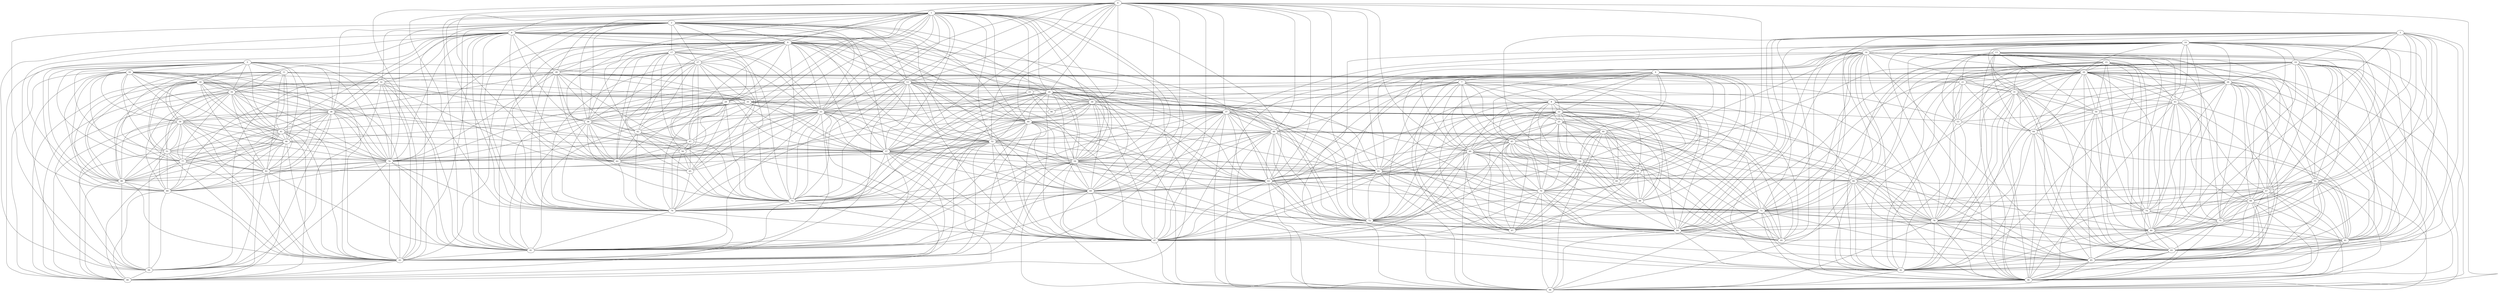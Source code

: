 graph {
	0 [label=0]
	1 [label=1]
	2 [label=2]
	3 [label=3]
	4 [label=4]
	5 [label=5]
	6 [label=6]
	7 [label=7]
	8 [label=8]
	9 [label=9]
	10 [label=10]
	11 [label=11]
	12 [label=12]
	13 [label=13]
	14 [label=14]
	15 [label=15]
	16 [label=16]
	17 [label=17]
	18 [label=18]
	19 [label=19]
	20 [label=20]
	21 [label=21]
	22 [label=22]
	23 [label=23]
	24 [label=24]
	25 [label=25]
	26 [label=26]
	27 [label=27]
	28 [label=28]
	29 [label=29]
	30 [label=30]
	31 [label=31]
	32 [label=32]
	33 [label=33]
	34 [label=34]
	35 [label=35]
	36 [label=36]
	37 [label=37]
	38 [label=38]
	39 [label=39]
	40 [label=40]
	41 [label=41]
	42 [label=42]
	43 [label=43]
	44 [label=44]
	45 [label=45]
	46 [label=46]
	47 [label=47]
	48 [label=48]
	49 [label=49]
	50 [label=50]
	51 [label=51]
	52 [label=52]
	53 [label=53]
	54 [label=54]
	55 [label=55]
	56 [label=56]
	57 [label=57]
	58 [label=58]
	59 [label=59]
	60 [label=60]
	61 [label=61]
	62 [label=62]
	63 [label=63]
	64 [label=64]
	65 [label=65]
	66 [label=66]
	67 [label=67]
	68 [label=68]
	69 [label=69]
	70 [label=70]
	71 [label=71]
	72 [label=72]
	73 [label=73]
	74 [label=74]
	75 [label=75]
	76 [label=76]
	77 [label=77]
	78 [label=78]
	79 [label=79]
	80 [label=80]
	81 [label=81]
	82 [label=82]
	83 [label=83]
	84 [label=84]
	85 [label=85]
	86 [label=86]
	87 [label=87]
	88 [label=88]
	89 [label=89]
	90 [label=90]
	91 [label=91]
	92 [label=92]
	93 [label=93]
	94 [label=94]
	95 [label=95]
	96 [label=96]
	97 [label=97]
	98 [label=98]
	99 [label=99]
	0 -- 1
	0 -- 9
	0 -- 12
	0 -- 24
	0 -- 30
	0 -- 33
	0 -- 37
	0 -- 44
	0 -- 48
	0 -- 49
	0 -- 52
	0 -- 57
	0 -- 59
	0 -- 61
	0 -- 63
	0 -- 69
	0 -- 72
	0 -- 73
	0 -- 79
	0 -- 84
	0 -- 87
	0 -- 91
	0 -- 98
	1 -- 2
	1 -- 6
	1 -- 9
	1 -- 12
	1 -- 17
	1 -- 23
	1 -- 24
	1 -- 27
	1 -- 29
	1 -- 30
	1 -- 33
	1 -- 36
	1 -- 42
	1 -- 44
	1 -- 47
	1 -- 52
	1 -- 56
	1 -- 57
	1 -- 59
	1 -- 62
	1 -- 63
	1 -- 65
	1 -- 69
	1 -- 73
	1 -- 79
	1 -- 87
	1 -- 91
	2 -- 6
	2 -- 9
	2 -- 12
	2 -- 17
	2 -- 24
	2 -- 27
	2 -- 28
	2 -- 32
	2 -- 33
	2 -- 36
	2 -- 38
	2 -- 44
	2 -- 52
	2 -- 57
	2 -- 59
	2 -- 62
	2 -- 73
	2 -- 76
	2 -- 79
	2 -- 91
	2 -- 93
	2 -- 94
	3 -- 10
	3 -- 14
	3 -- 19
	3 -- 54
	3 -- 55
	3 -- 67
	3 -- 68
	3 -- 71
	3 -- 75
	3 -- 80
	3 -- 81
	3 -- 83
	3 -- 84
	3 -- 85
	3 -- 95
	3 -- 96
	4 -- 7
	4 -- 8
	4 -- 22
	4 -- 25
	4 -- 40
	4 -- 45
	4 -- 49
	4 -- 54
	4 -- 58
	4 -- 60
	4 -- 63
	4 -- 70
	4 -- 72
	4 -- 88
	4 -- 97
	5 -- 11
	5 -- 16
	5 -- 18
	5 -- 34
	5 -- 35
	5 -- 38
	5 -- 39
	5 -- 41
	5 -- 46
	5 -- 51
	5 -- 76
	5 -- 77
	5 -- 82
	5 -- 86
	5 -- 89
	5 -- 93
	5 -- 99
	6 -- 9
	6 -- 12
	6 -- 24
	6 -- 28
	6 -- 32
	6 -- 33
	6 -- 34
	6 -- 36
	6 -- 38
	6 -- 41
	6 -- 44
	6 -- 52
	6 -- 57
	6 -- 59
	6 -- 62
	6 -- 76
	6 -- 79
	6 -- 86
	6 -- 89
	6 -- 91
	6 -- 93
	6 -- 94
	7 -- 8
	7 -- 22
	7 -- 23
	7 -- 25
	7 -- 30
	7 -- 40
	7 -- 45
	7 -- 49
	7 -- 54
	7 -- 58
	7 -- 63
	7 -- 70
	7 -- 72
	7 -- 87
	7 -- 90
	7 -- 97
	8 -- 22
	8 -- 25
	8 -- 40
	8 -- 45
	8 -- 49
	8 -- 54
	8 -- 58
	8 -- 60
	8 -- 61
	8 -- 70
	8 -- 72
	8 -- 84
	8 -- 88
	8 -- 95
	8 -- 97
	9 -- 12
	9 -- 17
	9 -- 24
	9 -- 27
	9 -- 28
	9 -- 29
	9 -- 30
	9 -- 33
	9 -- 36
	9 -- 42
	9 -- 44
	9 -- 47
	9 -- 52
	9 -- 57
	9 -- 59
	9 -- 62
	9 -- 63
	9 -- 69
	9 -- 73
	9 -- 76
	9 -- 79
	9 -- 87
	9 -- 91
	9 -- 93
	10 -- 14
	10 -- 19
	10 -- 20
	10 -- 26
	10 -- 43
	10 -- 55
	10 -- 66
	10 -- 67
	10 -- 68
	10 -- 71
	10 -- 74
	10 -- 75
	10 -- 78
	10 -- 80
	10 -- 81
	10 -- 83
	10 -- 84
	10 -- 85
	10 -- 92
	10 -- 96
	10 -- 98
	11 -- 18
	11 -- 21
	11 -- 31
	11 -- 34
	11 -- 35
	11 -- 39
	11 -- 41
	11 -- 46
	11 -- 53
	11 -- 77
	11 -- 78
	11 -- 82
	11 -- 86
	11 -- 99
	12 -- 24
	12 -- 30
	12 -- 33
	12 -- 36
	12 -- 37
	12 -- 38
	12 -- 44
	12 -- 48
	12 -- 52
	12 -- 57
	12 -- 59
	12 -- 62
	12 -- 63
	12 -- 69
	12 -- 73
	12 -- 76
	12 -- 79
	12 -- 87
	12 -- 91
	12 -- 93
	13 -- 15
	13 -- 20
	13 -- 21
	13 -- 26
	13 -- 31
	13 -- 43
	13 -- 50
	13 -- 53
	13 -- 64
	13 -- 74
	13 -- 83
	13 -- 92
	13 -- 96
	14 -- 19
	14 -- 20
	14 -- 37
	14 -- 48
	14 -- 49
	14 -- 54
	14 -- 55
	14 -- 61
	14 -- 66
	14 -- 67
	14 -- 68
	14 -- 70
	14 -- 71
	14 -- 75
	14 -- 78
	14 -- 80
	14 -- 81
	14 -- 83
	14 -- 84
	14 -- 85
	14 -- 92
	14 -- 96
	14 -- 98
	15 -- 20
	15 -- 21
	15 -- 26
	15 -- 31
	15 -- 43
	15 -- 50
	15 -- 53
	15 -- 64
	15 -- 74
	15 -- 80
	15 -- 81
	15 -- 83
	15 -- 96
	16 -- 18
	16 -- 34
	16 -- 38
	16 -- 39
	16 -- 41
	16 -- 46
	16 -- 51
	16 -- 76
	16 -- 77
	16 -- 82
	16 -- 86
	16 -- 89
	16 -- 93
	16 -- 94
	16 -- 99
	17 -- 27
	17 -- 28
	17 -- 29
	17 -- 33
	17 -- 36
	17 -- 42
	17 -- 47
	17 -- 56
	17 -- 62
	17 -- 65
	17 -- 73
	17 -- 79
	18 -- 34
	18 -- 35
	18 -- 38
	18 -- 39
	18 -- 41
	18 -- 46
	18 -- 51
	18 -- 57
	18 -- 76
	18 -- 77
	18 -- 82
	18 -- 86
	18 -- 89
	18 -- 93
	18 -- 99
	19 -- 20
	19 -- 26
	19 -- 54
	19 -- 55
	19 -- 66
	19 -- 67
	19 -- 68
	19 -- 71
	19 -- 75
	19 -- 80
	19 -- 81
	19 -- 83
	19 -- 84
	19 -- 85
	19 -- 92
	19 -- 95
	19 -- 96
	19 -- 98
	20 -- 21
	20 -- 26
	20 -- 31
	20 -- 37
	20 -- 43
	20 -- 48
	20 -- 50
	20 -- 53
	20 -- 55
	20 -- 64
	20 -- 66
	20 -- 67
	20 -- 68
	20 -- 71
	20 -- 74
	20 -- 75
	20 -- 78
	20 -- 80
	20 -- 81
	20 -- 83
	20 -- 84
	20 -- 85
	20 -- 92
	20 -- 96
	20 -- 98
	21 -- 31
	21 -- 35
	21 -- 50
	21 -- 53
	21 -- 64
	21 -- 78
	21 -- 92
	22 -- 25
	22 -- 40
	22 -- 45
	22 -- 49
	22 -- 54
	22 -- 58
	22 -- 60
	22 -- 61
	22 -- 63
	22 -- 70
	22 -- 71
	22 -- 72
	22 -- 84
	22 -- 87
	22 -- 88
	22 -- 95
	22 -- 97
	23 -- 29
	23 -- 30
	23 -- 65
	23 -- 73
	23 -- 87
	23 -- 90
	24 -- 30
	24 -- 33
	24 -- 37
	24 -- 44
	24 -- 48
	24 -- 52
	24 -- 57
	24 -- 59
	24 -- 61
	24 -- 63
	24 -- 66
	24 -- 69
	24 -- 72
	24 -- 73
	24 -- 79
	24 -- 87
	24 -- 91
	24 -- 93
	24 -- 98
	25 -- 40
	25 -- 45
	25 -- 49
	25 -- 54
	25 -- 58
	25 -- 60
	25 -- 70
	25 -- 88
	25 -- 95
	25 -- 97
	26 -- 31
	26 -- 43
	26 -- 50
	26 -- 55
	26 -- 64
	26 -- 67
	26 -- 68
	26 -- 74
	26 -- 75
	26 -- 78
	26 -- 80
	26 -- 81
	26 -- 83
	26 -- 85
	26 -- 92
	26 -- 96
	27 -- 28
	27 -- 29
	27 -- 33
	27 -- 36
	27 -- 42
	27 -- 47
	27 -- 56
	27 -- 62
	27 -- 65
	27 -- 73
	27 -- 79
	28 -- 32
	28 -- 33
	28 -- 36
	28 -- 38
	28 -- 42
	28 -- 47
	28 -- 62
	28 -- 76
	28 -- 79
	28 -- 94
	29 -- 36
	29 -- 42
	29 -- 47
	29 -- 56
	29 -- 62
	29 -- 65
	29 -- 73
	29 -- 79
	29 -- 90
	30 -- 33
	30 -- 44
	30 -- 49
	30 -- 52
	30 -- 59
	30 -- 61
	30 -- 63
	30 -- 69
	30 -- 72
	30 -- 73
	30 -- 79
	30 -- 87
	30 -- 90
	31 -- 35
	31 -- 43
	31 -- 50
	31 -- 53
	31 -- 64
	31 -- 74
	31 -- 78
	31 -- 83
	31 -- 92
	31 -- 96
	32 -- 34
	32 -- 36
	32 -- 38
	32 -- 51
	32 -- 62
	32 -- 76
	32 -- 86
	32 -- 89
	32 -- 91
	32 -- 93
	32 -- 94
	33 -- 36
	33 -- 42
	33 -- 44
	33 -- 47
	33 -- 52
	33 -- 57
	33 -- 59
	33 -- 62
	33 -- 69
	33 -- 73
	33 -- 76
	33 -- 79
	33 -- 87
	33 -- 91
	33 -- 93
	34 -- 35
	34 -- 38
	34 -- 39
	34 -- 41
	34 -- 46
	34 -- 51
	34 -- 57
	34 -- 76
	34 -- 77
	34 -- 82
	34 -- 86
	34 -- 89
	34 -- 93
	34 -- 94
	34 -- 99
	35 -- 37
	35 -- 39
	35 -- 41
	35 -- 46
	35 -- 53
	35 -- 57
	35 -- 77
	35 -- 78
	35 -- 82
	35 -- 92
	35 -- 99
	36 -- 42
	36 -- 47
	36 -- 56
	36 -- 62
	36 -- 65
	36 -- 73
	36 -- 76
	36 -- 79
	36 -- 91
	37 -- 44
	37 -- 48
	37 -- 52
	37 -- 57
	37 -- 59
	37 -- 61
	37 -- 63
	37 -- 66
	37 -- 69
	37 -- 71
	37 -- 72
	37 -- 78
	37 -- 82
	37 -- 84
	37 -- 85
	37 -- 87
	37 -- 91
	37 -- 92
	37 -- 93
	37 -- 98
	38 -- 39
	38 -- 41
	38 -- 46
	38 -- 51
	38 -- 57
	38 -- 76
	38 -- 77
	38 -- 82
	38 -- 86
	38 -- 89
	38 -- 91
	38 -- 93
	38 -- 94
	38 -- 99
	39 -- 41
	39 -- 46
	39 -- 51
	39 -- 76
	39 -- 77
	39 -- 82
	39 -- 86
	39 -- 89
	39 -- 93
	39 -- 94
	39 -- 99
	40 -- 45
	40 -- 49
	40 -- 54
	40 -- 58
	40 -- 60
	40 -- 70
	40 -- 71
	40 -- 72
	40 -- 84
	40 -- 88
	40 -- 95
	40 -- 97
	41 -- 46
	41 -- 51
	41 -- 57
	41 -- 76
	41 -- 77
	41 -- 82
	41 -- 86
	41 -- 89
	41 -- 93
	41 -- 94
	41 -- 99
	42 -- 47
	42 -- 56
	42 -- 62
	42 -- 65
	42 -- 73
	42 -- 79
	43 -- 50
	43 -- 64
	43 -- 67
	43 -- 68
	43 -- 74
	43 -- 75
	43 -- 80
	43 -- 81
	43 -- 83
	43 -- 92
	43 -- 96
	44 -- 48
	44 -- 52
	44 -- 57
	44 -- 59
	44 -- 61
	44 -- 63
	44 -- 69
	44 -- 72
	44 -- 73
	44 -- 79
	44 -- 87
	44 -- 91
	44 -- 93
	45 -- 49
	45 -- 54
	45 -- 58
	45 -- 60
	45 -- 61
	45 -- 63
	45 -- 70
	45 -- 72
	45 -- 87
	45 -- 88
	45 -- 95
	45 -- 97
	46 -- 51
	46 -- 57
	46 -- 76
	46 -- 77
	46 -- 82
	46 -- 86
	46 -- 89
	46 -- 93
	46 -- 99
	47 -- 56
	47 -- 62
	47 -- 65
	47 -- 73
	47 -- 79
	48 -- 52
	48 -- 57
	48 -- 59
	48 -- 61
	48 -- 63
	48 -- 66
	48 -- 69
	48 -- 71
	48 -- 72
	48 -- 78
	48 -- 84
	48 -- 85
	48 -- 87
	48 -- 91
	48 -- 92
	48 -- 98
	49 -- 54
	49 -- 58
	49 -- 61
	49 -- 63
	49 -- 69
	49 -- 70
	49 -- 71
	49 -- 72
	49 -- 84
	49 -- 87
	49 -- 95
	49 -- 97
	49 -- 98
	50 -- 53
	50 -- 64
	50 -- 74
	50 -- 80
	50 -- 81
	50 -- 83
	50 -- 96
	51 -- 76
	51 -- 77
	51 -- 82
	51 -- 86
	51 -- 89
	51 -- 93
	51 -- 94
	51 -- 99
	52 -- 57
	52 -- 59
	52 -- 61
	52 -- 63
	52 -- 69
	52 -- 73
	52 -- 76
	52 -- 79
	52 -- 87
	52 -- 91
	52 -- 93
	53 -- 64
	53 -- 78
	53 -- 92
	54 -- 58
	54 -- 61
	54 -- 63
	54 -- 70
	54 -- 71
	54 -- 72
	54 -- 84
	54 -- 88
	54 -- 95
	54 -- 97
	54 -- 98
	55 -- 67
	55 -- 68
	55 -- 71
	55 -- 75
	55 -- 80
	55 -- 81
	55 -- 83
	55 -- 84
	55 -- 85
	55 -- 95
	55 -- 96
	55 -- 98
	56 -- 62
	56 -- 65
	56 -- 73
	56 -- 79
	57 -- 59
	57 -- 61
	57 -- 63
	57 -- 66
	57 -- 69
	57 -- 76
	57 -- 77
	57 -- 79
	57 -- 82
	57 -- 87
	57 -- 91
	57 -- 93
	58 -- 60
	58 -- 70
	58 -- 88
	58 -- 95
	58 -- 97
	59 -- 61
	59 -- 63
	59 -- 66
	59 -- 69
	59 -- 72
	59 -- 73
	59 -- 79
	59 -- 87
	59 -- 91
	59 -- 93
	59 -- 98
	60 -- 88
	60 -- 97
	61 -- 63
	61 -- 66
	61 -- 69
	61 -- 70
	61 -- 71
	61 -- 72
	61 -- 78
	61 -- 84
	61 -- 85
	61 -- 87
	61 -- 98
	62 -- 65
	62 -- 73
	62 -- 79
	63 -- 69
	63 -- 70
	63 -- 71
	63 -- 72
	63 -- 73
	63 -- 84
	63 -- 87
	63 -- 98
	64 -- 74
	64 -- 78
	64 -- 81
	64 -- 83
	64 -- 92
	64 -- 96
	65 -- 73
	65 -- 79
	66 -- 67
	66 -- 71
	66 -- 78
	66 -- 80
	66 -- 83
	66 -- 84
	66 -- 85
	66 -- 92
	66 -- 96
	66 -- 98
	67 -- 68
	67 -- 71
	67 -- 75
	67 -- 78
	67 -- 80
	67 -- 81
	67 -- 83
	67 -- 85
	67 -- 92
	67 -- 96
	67 -- 98
	68 -- 71
	68 -- 74
	68 -- 75
	68 -- 80
	68 -- 81
	68 -- 83
	68 -- 85
	68 -- 92
	68 -- 96
	69 -- 72
	69 -- 73
	69 -- 79
	69 -- 84
	69 -- 87
	69 -- 91
	69 -- 98
	70 -- 71
	70 -- 72
	70 -- 84
	70 -- 87
	70 -- 88
	70 -- 95
	70 -- 97
	70 -- 98
	71 -- 72
	71 -- 78
	71 -- 80
	71 -- 84
	71 -- 85
	71 -- 87
	71 -- 92
	71 -- 95
	71 -- 96
	71 -- 98
	72 -- 84
	72 -- 87
	72 -- 97
	72 -- 98
	73 -- 79
	73 -- 87
	73 -- 91
	74 -- 75
	74 -- 80
	74 -- 81
	74 -- 83
	74 -- 96
	75 -- 80
	75 -- 81
	75 -- 83
	75 -- 85
	75 -- 96
	76 -- 82
	76 -- 86
	76 -- 89
	76 -- 91
	76 -- 93
	76 -- 94
	76 -- 99
	77 -- 82
	77 -- 86
	77 -- 89
	77 -- 93
	77 -- 99
	78 -- 80
	78 -- 83
	78 -- 84
	78 -- 85
	78 -- 92
	78 -- 96
	78 -- 98
	79 -- 87
	79 -- 91
	80 -- 81
	80 -- 83
	80 -- 85
	80 -- 92
	80 -- 96
	81 -- 83
	81 -- 85
	81 -- 92
	81 -- 96
	82 -- 86
	82 -- 89
	82 -- 91
	82 -- 93
	82 -- 99
	83 -- 85
	83 -- 92
	83 -- 96
	84 -- 85
	84 -- 87
	84 -- 92
	84 -- 95
	84 -- 98
	85 -- 92
	85 -- 96
	85 -- 98
	86 -- 89
	86 -- 93
	86 -- 94
	86 -- 99
	87 -- 91
	87 -- 98
	88 -- 95
	88 -- 97
	89 -- 93
	89 -- 94
	89 -- 99
	91 -- 93
	92 -- 96
	92 -- 98
	93 -- 94
	93 -- 99
	94 -- 99
	96 -- 98
}
